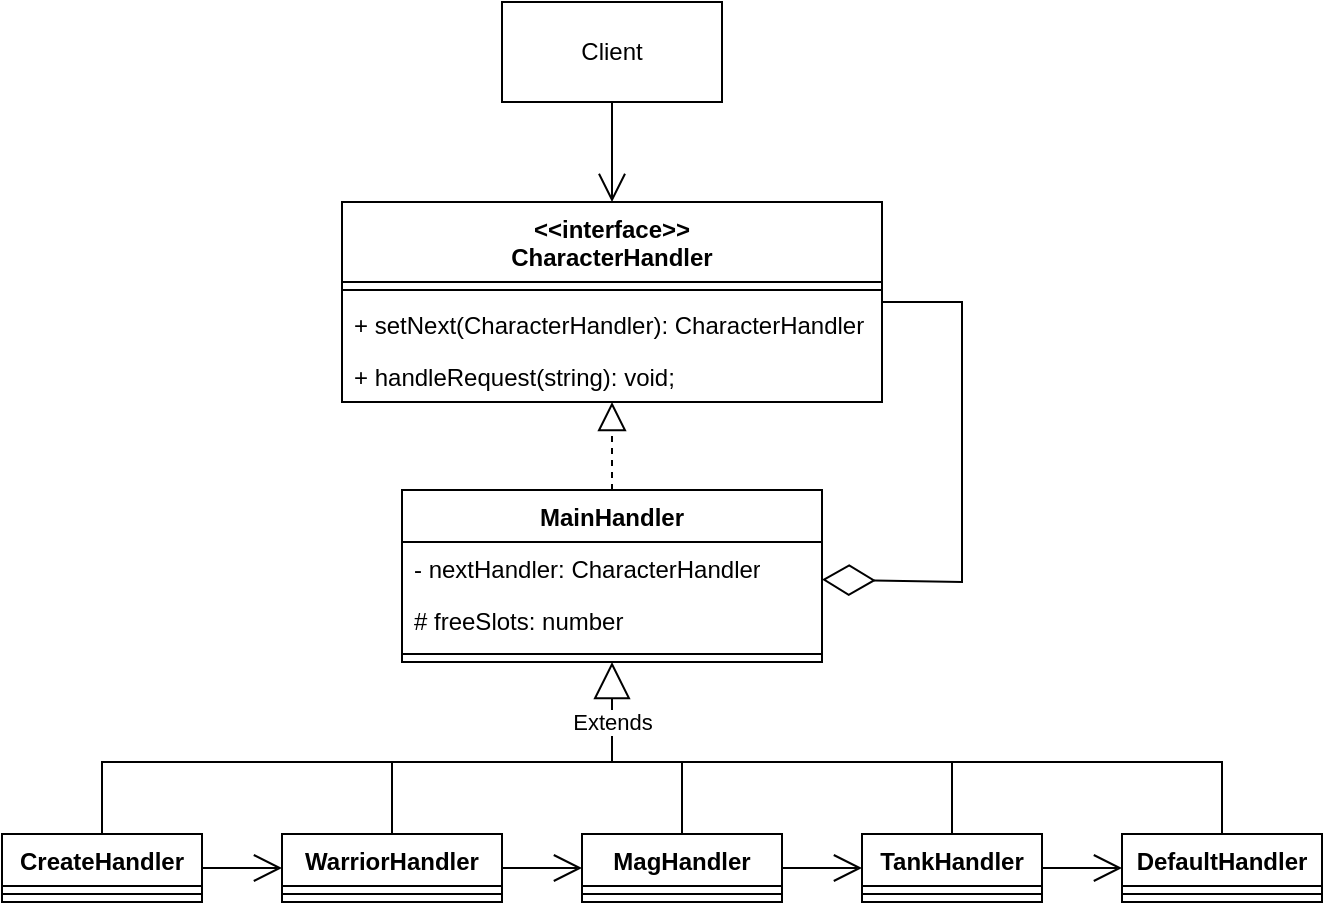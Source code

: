 <mxfile version="21.3.3" type="device">
  <diagram id="C5RBs43oDa-KdzZeNtuy" name="Page-1">
    <mxGraphModel dx="1050" dy="581" grid="1" gridSize="10" guides="1" tooltips="1" connect="1" arrows="1" fold="1" page="1" pageScale="1" pageWidth="827" pageHeight="1169" math="0" shadow="0">
      <root>
        <mxCell id="WIyWlLk6GJQsqaUBKTNV-0" />
        <mxCell id="WIyWlLk6GJQsqaUBKTNV-1" parent="WIyWlLk6GJQsqaUBKTNV-0" />
        <mxCell id="GQACmn0jV0vaVqxmoJ_N-4" value="Client" style="html=1;whiteSpace=wrap;" parent="WIyWlLk6GJQsqaUBKTNV-1" vertex="1">
          <mxGeometry x="340" y="90" width="110" height="50" as="geometry" />
        </mxCell>
        <mxCell id="GQACmn0jV0vaVqxmoJ_N-21" value="" style="endArrow=open;endFill=1;endSize=12;html=1;rounded=0;" parent="WIyWlLk6GJQsqaUBKTNV-1" source="GQACmn0jV0vaVqxmoJ_N-4" target="3xE3AHJMkASqcUneK318-0" edge="1">
          <mxGeometry width="160" relative="1" as="geometry">
            <mxPoint x="60" y="350" as="sourcePoint" />
            <mxPoint x="315" y="298" as="targetPoint" />
          </mxGeometry>
        </mxCell>
        <mxCell id="3xE3AHJMkASqcUneK318-0" value="&amp;lt;&amp;lt;interface&amp;gt;&amp;gt;&lt;br&gt;CharacterHandler" style="swimlane;fontStyle=1;align=center;verticalAlign=top;childLayout=stackLayout;horizontal=1;startSize=40;horizontalStack=0;resizeParent=1;resizeParentMax=0;resizeLast=0;collapsible=1;marginBottom=0;whiteSpace=wrap;html=1;" parent="WIyWlLk6GJQsqaUBKTNV-1" vertex="1">
          <mxGeometry x="260" y="190" width="270" height="100" as="geometry" />
        </mxCell>
        <mxCell id="3xE3AHJMkASqcUneK318-2" value="" style="line;strokeWidth=1;fillColor=none;align=left;verticalAlign=middle;spacingTop=-1;spacingLeft=3;spacingRight=3;rotatable=0;labelPosition=right;points=[];portConstraint=eastwest;strokeColor=inherit;" parent="3xE3AHJMkASqcUneK318-0" vertex="1">
          <mxGeometry y="40" width="270" height="8" as="geometry" />
        </mxCell>
        <mxCell id="3xE3AHJMkASqcUneK318-3" value="+ setNext(CharacterHandler): CharacterHandler" style="text;strokeColor=none;fillColor=none;align=left;verticalAlign=top;spacingLeft=4;spacingRight=4;overflow=hidden;rotatable=0;points=[[0,0.5],[1,0.5]];portConstraint=eastwest;whiteSpace=wrap;html=1;" parent="3xE3AHJMkASqcUneK318-0" vertex="1">
          <mxGeometry y="48" width="270" height="26" as="geometry" />
        </mxCell>
        <mxCell id="YluOG4Ry_jn92IFBRwau-0" value="+ handleRequest(string): void;" style="text;strokeColor=none;fillColor=none;align=left;verticalAlign=top;spacingLeft=4;spacingRight=4;overflow=hidden;rotatable=0;points=[[0,0.5],[1,0.5]];portConstraint=eastwest;whiteSpace=wrap;html=1;" vertex="1" parent="3xE3AHJMkASqcUneK318-0">
          <mxGeometry y="74" width="270" height="26" as="geometry" />
        </mxCell>
        <mxCell id="YluOG4Ry_jn92IFBRwau-1" value="MainHandler" style="swimlane;fontStyle=1;align=center;verticalAlign=top;childLayout=stackLayout;horizontal=1;startSize=26;horizontalStack=0;resizeParent=1;resizeParentMax=0;resizeLast=0;collapsible=1;marginBottom=0;whiteSpace=wrap;html=1;" vertex="1" parent="WIyWlLk6GJQsqaUBKTNV-1">
          <mxGeometry x="290" y="334" width="210" height="86" as="geometry">
            <mxRectangle x="280" y="264" width="110" height="30" as="alternateBounds" />
          </mxGeometry>
        </mxCell>
        <mxCell id="YluOG4Ry_jn92IFBRwau-2" value="- nextHandler: CharacterHandler" style="text;strokeColor=none;fillColor=none;align=left;verticalAlign=top;spacingLeft=4;spacingRight=4;overflow=hidden;rotatable=0;points=[[0,0.5],[1,0.5]];portConstraint=eastwest;whiteSpace=wrap;html=1;" vertex="1" parent="YluOG4Ry_jn92IFBRwau-1">
          <mxGeometry y="26" width="210" height="26" as="geometry" />
        </mxCell>
        <mxCell id="YluOG4Ry_jn92IFBRwau-5" value="# freeSlots: number" style="text;strokeColor=none;fillColor=none;align=left;verticalAlign=top;spacingLeft=4;spacingRight=4;overflow=hidden;rotatable=0;points=[[0,0.5],[1,0.5]];portConstraint=eastwest;whiteSpace=wrap;html=1;" vertex="1" parent="YluOG4Ry_jn92IFBRwau-1">
          <mxGeometry y="52" width="210" height="26" as="geometry" />
        </mxCell>
        <mxCell id="YluOG4Ry_jn92IFBRwau-3" value="" style="line;strokeWidth=1;fillColor=none;align=left;verticalAlign=middle;spacingTop=-1;spacingLeft=3;spacingRight=3;rotatable=0;labelPosition=right;points=[];portConstraint=eastwest;strokeColor=inherit;" vertex="1" parent="YluOG4Ry_jn92IFBRwau-1">
          <mxGeometry y="78" width="210" height="8" as="geometry" />
        </mxCell>
        <mxCell id="YluOG4Ry_jn92IFBRwau-7" value="CreateHandler" style="swimlane;fontStyle=1;align=center;verticalAlign=top;childLayout=stackLayout;horizontal=1;startSize=26;horizontalStack=0;resizeParent=1;resizeParentMax=0;resizeLast=0;collapsible=1;marginBottom=0;whiteSpace=wrap;html=1;" vertex="1" parent="WIyWlLk6GJQsqaUBKTNV-1">
          <mxGeometry x="90" y="506" width="100" height="34" as="geometry" />
        </mxCell>
        <mxCell id="YluOG4Ry_jn92IFBRwau-9" value="" style="line;strokeWidth=1;fillColor=none;align=left;verticalAlign=middle;spacingTop=-1;spacingLeft=3;spacingRight=3;rotatable=0;labelPosition=right;points=[];portConstraint=eastwest;strokeColor=inherit;" vertex="1" parent="YluOG4Ry_jn92IFBRwau-7">
          <mxGeometry y="26" width="100" height="8" as="geometry" />
        </mxCell>
        <mxCell id="YluOG4Ry_jn92IFBRwau-11" value="WarriorHandler" style="swimlane;fontStyle=1;align=center;verticalAlign=top;childLayout=stackLayout;horizontal=1;startSize=26;horizontalStack=0;resizeParent=1;resizeParentMax=0;resizeLast=0;collapsible=1;marginBottom=0;whiteSpace=wrap;html=1;" vertex="1" parent="WIyWlLk6GJQsqaUBKTNV-1">
          <mxGeometry x="230" y="506" width="110" height="34" as="geometry" />
        </mxCell>
        <mxCell id="YluOG4Ry_jn92IFBRwau-13" value="" style="line;strokeWidth=1;fillColor=none;align=left;verticalAlign=middle;spacingTop=-1;spacingLeft=3;spacingRight=3;rotatable=0;labelPosition=right;points=[];portConstraint=eastwest;strokeColor=inherit;" vertex="1" parent="YluOG4Ry_jn92IFBRwau-11">
          <mxGeometry y="26" width="110" height="8" as="geometry" />
        </mxCell>
        <mxCell id="YluOG4Ry_jn92IFBRwau-15" value="MagHandler" style="swimlane;fontStyle=1;align=center;verticalAlign=top;childLayout=stackLayout;horizontal=1;startSize=26;horizontalStack=0;resizeParent=1;resizeParentMax=0;resizeLast=0;collapsible=1;marginBottom=0;whiteSpace=wrap;html=1;" vertex="1" parent="WIyWlLk6GJQsqaUBKTNV-1">
          <mxGeometry x="380" y="506" width="100" height="34" as="geometry">
            <mxRectangle x="370" y="436" width="110" height="30" as="alternateBounds" />
          </mxGeometry>
        </mxCell>
        <mxCell id="YluOG4Ry_jn92IFBRwau-16" value="" style="line;strokeWidth=1;fillColor=none;align=left;verticalAlign=middle;spacingTop=-1;spacingLeft=3;spacingRight=3;rotatable=0;labelPosition=right;points=[];portConstraint=eastwest;strokeColor=inherit;" vertex="1" parent="YluOG4Ry_jn92IFBRwau-15">
          <mxGeometry y="26" width="100" height="8" as="geometry" />
        </mxCell>
        <mxCell id="YluOG4Ry_jn92IFBRwau-17" value="TankHandler" style="swimlane;fontStyle=1;align=center;verticalAlign=top;childLayout=stackLayout;horizontal=1;startSize=26;horizontalStack=0;resizeParent=1;resizeParentMax=0;resizeLast=0;collapsible=1;marginBottom=0;whiteSpace=wrap;html=1;" vertex="1" parent="WIyWlLk6GJQsqaUBKTNV-1">
          <mxGeometry x="520" y="506" width="90" height="34" as="geometry" />
        </mxCell>
        <mxCell id="YluOG4Ry_jn92IFBRwau-18" value="" style="line;strokeWidth=1;fillColor=none;align=left;verticalAlign=middle;spacingTop=-1;spacingLeft=3;spacingRight=3;rotatable=0;labelPosition=right;points=[];portConstraint=eastwest;strokeColor=inherit;" vertex="1" parent="YluOG4Ry_jn92IFBRwau-17">
          <mxGeometry y="26" width="90" height="8" as="geometry" />
        </mxCell>
        <mxCell id="YluOG4Ry_jn92IFBRwau-19" value="DefaultHandler" style="swimlane;fontStyle=1;align=center;verticalAlign=top;childLayout=stackLayout;horizontal=1;startSize=26;horizontalStack=0;resizeParent=1;resizeParentMax=0;resizeLast=0;collapsible=1;marginBottom=0;whiteSpace=wrap;html=1;" vertex="1" parent="WIyWlLk6GJQsqaUBKTNV-1">
          <mxGeometry x="650" y="506" width="100" height="34" as="geometry" />
        </mxCell>
        <mxCell id="YluOG4Ry_jn92IFBRwau-20" value="" style="line;strokeWidth=1;fillColor=none;align=left;verticalAlign=middle;spacingTop=-1;spacingLeft=3;spacingRight=3;rotatable=0;labelPosition=right;points=[];portConstraint=eastwest;strokeColor=inherit;" vertex="1" parent="YluOG4Ry_jn92IFBRwau-19">
          <mxGeometry y="26" width="100" height="8" as="geometry" />
        </mxCell>
        <mxCell id="YluOG4Ry_jn92IFBRwau-21" value="Extends" style="endArrow=block;endSize=16;endFill=0;html=1;rounded=0;" edge="1" parent="WIyWlLk6GJQsqaUBKTNV-1" target="YluOG4Ry_jn92IFBRwau-1">
          <mxGeometry x="-0.2" width="160" relative="1" as="geometry">
            <mxPoint x="395" y="470" as="sourcePoint" />
            <mxPoint x="220" y="316.5" as="targetPoint" />
            <mxPoint as="offset" />
          </mxGeometry>
        </mxCell>
        <mxCell id="YluOG4Ry_jn92IFBRwau-22" value="" style="endArrow=block;dashed=1;endFill=0;endSize=12;html=1;rounded=0;" edge="1" parent="WIyWlLk6GJQsqaUBKTNV-1" source="YluOG4Ry_jn92IFBRwau-1" target="3xE3AHJMkASqcUneK318-0">
          <mxGeometry width="160" relative="1" as="geometry">
            <mxPoint x="30" y="430" as="sourcePoint" />
            <mxPoint x="190" y="430" as="targetPoint" />
          </mxGeometry>
        </mxCell>
        <mxCell id="YluOG4Ry_jn92IFBRwau-24" value="" style="endArrow=none;html=1;rounded=0;" edge="1" parent="WIyWlLk6GJQsqaUBKTNV-1" source="YluOG4Ry_jn92IFBRwau-7" target="YluOG4Ry_jn92IFBRwau-19">
          <mxGeometry width="50" height="50" relative="1" as="geometry">
            <mxPoint x="100" y="440" as="sourcePoint" />
            <mxPoint x="700" y="480" as="targetPoint" />
            <Array as="points">
              <mxPoint x="140" y="470" />
              <mxPoint x="700" y="470" />
            </Array>
          </mxGeometry>
        </mxCell>
        <mxCell id="YluOG4Ry_jn92IFBRwau-25" value="" style="endArrow=none;html=1;rounded=0;" edge="1" parent="WIyWlLk6GJQsqaUBKTNV-1" target="YluOG4Ry_jn92IFBRwau-11">
          <mxGeometry width="50" height="50" relative="1" as="geometry">
            <mxPoint x="285" y="470" as="sourcePoint" />
            <mxPoint x="160" y="370" as="targetPoint" />
          </mxGeometry>
        </mxCell>
        <mxCell id="YluOG4Ry_jn92IFBRwau-26" value="" style="endArrow=none;html=1;rounded=0;" edge="1" parent="WIyWlLk6GJQsqaUBKTNV-1" source="YluOG4Ry_jn92IFBRwau-15">
          <mxGeometry width="50" height="50" relative="1" as="geometry">
            <mxPoint x="295" y="480" as="sourcePoint" />
            <mxPoint x="430" y="470" as="targetPoint" />
          </mxGeometry>
        </mxCell>
        <mxCell id="YluOG4Ry_jn92IFBRwau-27" value="" style="endArrow=none;html=1;rounded=0;" edge="1" parent="WIyWlLk6GJQsqaUBKTNV-1" source="YluOG4Ry_jn92IFBRwau-17">
          <mxGeometry width="50" height="50" relative="1" as="geometry">
            <mxPoint x="305" y="490" as="sourcePoint" />
            <mxPoint x="565" y="470" as="targetPoint" />
          </mxGeometry>
        </mxCell>
        <mxCell id="YluOG4Ry_jn92IFBRwau-29" value="" style="endArrow=diamondThin;endFill=0;endSize=24;html=1;rounded=0;" edge="1" parent="WIyWlLk6GJQsqaUBKTNV-1" source="3xE3AHJMkASqcUneK318-0" target="YluOG4Ry_jn92IFBRwau-1">
          <mxGeometry width="160" relative="1" as="geometry">
            <mxPoint x="610" y="220" as="sourcePoint" />
            <mxPoint x="210" y="360" as="targetPoint" />
            <Array as="points">
              <mxPoint x="570" y="240" />
              <mxPoint x="570" y="380" />
            </Array>
          </mxGeometry>
        </mxCell>
        <mxCell id="YluOG4Ry_jn92IFBRwau-30" value="" style="endArrow=open;endFill=1;endSize=12;html=1;rounded=0;" edge="1" parent="WIyWlLk6GJQsqaUBKTNV-1" source="YluOG4Ry_jn92IFBRwau-7" target="YluOG4Ry_jn92IFBRwau-11">
          <mxGeometry width="160" relative="1" as="geometry">
            <mxPoint x="120" y="590" as="sourcePoint" />
            <mxPoint x="280" y="590" as="targetPoint" />
          </mxGeometry>
        </mxCell>
        <mxCell id="YluOG4Ry_jn92IFBRwau-32" value="" style="endArrow=open;endFill=1;endSize=12;html=1;rounded=0;" edge="1" parent="WIyWlLk6GJQsqaUBKTNV-1" source="YluOG4Ry_jn92IFBRwau-11" target="YluOG4Ry_jn92IFBRwau-15">
          <mxGeometry width="160" relative="1" as="geometry">
            <mxPoint x="200" y="533" as="sourcePoint" />
            <mxPoint x="310" y="570" as="targetPoint" />
          </mxGeometry>
        </mxCell>
        <mxCell id="YluOG4Ry_jn92IFBRwau-33" value="" style="endArrow=open;endFill=1;endSize=12;html=1;rounded=0;" edge="1" parent="WIyWlLk6GJQsqaUBKTNV-1" source="YluOG4Ry_jn92IFBRwau-15" target="YluOG4Ry_jn92IFBRwau-17">
          <mxGeometry width="160" relative="1" as="geometry">
            <mxPoint x="210" y="543" as="sourcePoint" />
            <mxPoint x="250" y="543" as="targetPoint" />
          </mxGeometry>
        </mxCell>
        <mxCell id="YluOG4Ry_jn92IFBRwau-34" value="" style="endArrow=open;endFill=1;endSize=12;html=1;rounded=0;" edge="1" parent="WIyWlLk6GJQsqaUBKTNV-1" source="YluOG4Ry_jn92IFBRwau-17" target="YluOG4Ry_jn92IFBRwau-19">
          <mxGeometry width="160" relative="1" as="geometry">
            <mxPoint x="220" y="553" as="sourcePoint" />
            <mxPoint x="260" y="553" as="targetPoint" />
          </mxGeometry>
        </mxCell>
      </root>
    </mxGraphModel>
  </diagram>
</mxfile>

